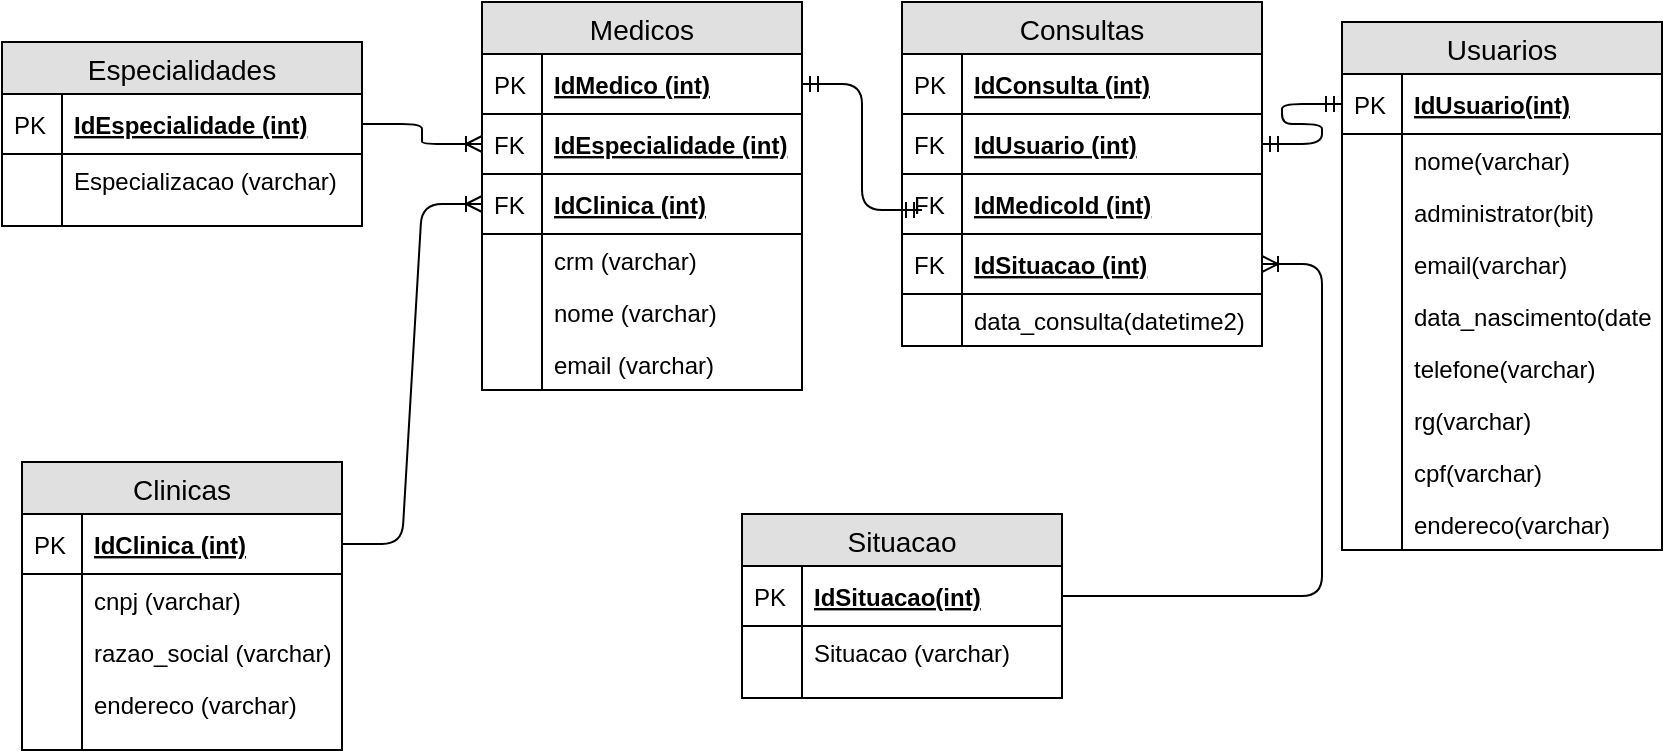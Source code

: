 <mxfile version="12.6.8" type="device"><diagram id="flEDnHjI2oHBPVkNlfks" name="Page-1"><mxGraphModel dx="1278" dy="531" grid="1" gridSize="10" guides="1" tooltips="1" connect="1" arrows="1" fold="1" page="1" pageScale="1" pageWidth="850" pageHeight="1100" math="0" shadow="0"><root><mxCell id="0"/><mxCell id="1" parent="0"/><mxCell id="y0l0myuw-zkmxOLGKVfl-25" value="Consultas" style="swimlane;fontStyle=0;childLayout=stackLayout;horizontal=1;startSize=26;fillColor=#e0e0e0;horizontalStack=0;resizeParent=1;resizeParentMax=0;resizeLast=0;collapsible=1;marginBottom=0;swimlaneFillColor=#ffffff;align=center;fontSize=14;" parent="1" vertex="1"><mxGeometry x="480" y="20" width="180" height="172" as="geometry"/></mxCell><mxCell id="y0l0myuw-zkmxOLGKVfl-26" value="IdConsulta (int)" style="shape=partialRectangle;top=0;left=0;right=0;bottom=1;align=left;verticalAlign=middle;fillColor=none;spacingLeft=34;spacingRight=4;overflow=hidden;rotatable=0;points=[[0,0.5],[1,0.5]];portConstraint=eastwest;dropTarget=0;fontStyle=5;fontSize=12;" parent="y0l0myuw-zkmxOLGKVfl-25" vertex="1"><mxGeometry y="26" width="180" height="30" as="geometry"/></mxCell><mxCell id="y0l0myuw-zkmxOLGKVfl-27" value="PK" style="shape=partialRectangle;top=0;left=0;bottom=0;fillColor=none;align=left;verticalAlign=middle;spacingLeft=4;spacingRight=4;overflow=hidden;rotatable=0;points=[];portConstraint=eastwest;part=1;fontSize=12;" parent="y0l0myuw-zkmxOLGKVfl-26" vertex="1" connectable="0"><mxGeometry width="30" height="30" as="geometry"/></mxCell><mxCell id="y0l0myuw-zkmxOLGKVfl-114" value="IdUsuario (int)" style="shape=partialRectangle;top=0;left=0;right=0;bottom=1;align=left;verticalAlign=middle;fillColor=none;spacingLeft=34;spacingRight=4;overflow=hidden;rotatable=0;points=[[0,0.5],[1,0.5]];portConstraint=eastwest;dropTarget=0;fontStyle=5;fontSize=12;" parent="y0l0myuw-zkmxOLGKVfl-25" vertex="1"><mxGeometry y="56" width="180" height="30" as="geometry"/></mxCell><mxCell id="y0l0myuw-zkmxOLGKVfl-115" value="FK" style="shape=partialRectangle;top=0;left=0;bottom=0;fillColor=none;align=left;verticalAlign=middle;spacingLeft=4;spacingRight=4;overflow=hidden;rotatable=0;points=[];portConstraint=eastwest;part=1;fontSize=12;" parent="y0l0myuw-zkmxOLGKVfl-114" vertex="1" connectable="0"><mxGeometry width="30" height="30" as="geometry"/></mxCell><mxCell id="y0l0myuw-zkmxOLGKVfl-116" value="IdMedicoId (int)" style="shape=partialRectangle;top=0;left=0;right=0;bottom=1;align=left;verticalAlign=middle;fillColor=none;spacingLeft=34;spacingRight=4;overflow=hidden;rotatable=0;points=[[0,0.5],[1,0.5]];portConstraint=eastwest;dropTarget=0;fontStyle=5;fontSize=12;" parent="y0l0myuw-zkmxOLGKVfl-25" vertex="1"><mxGeometry y="86" width="180" height="30" as="geometry"/></mxCell><mxCell id="y0l0myuw-zkmxOLGKVfl-117" value="FK" style="shape=partialRectangle;top=0;left=0;bottom=0;fillColor=none;align=left;verticalAlign=middle;spacingLeft=4;spacingRight=4;overflow=hidden;rotatable=0;points=[];portConstraint=eastwest;part=1;fontSize=12;" parent="y0l0myuw-zkmxOLGKVfl-116" vertex="1" connectable="0"><mxGeometry width="30" height="30" as="geometry"/></mxCell><mxCell id="y0l0myuw-zkmxOLGKVfl-118" value="" style="edgeStyle=entityRelationEdgeStyle;fontSize=12;html=1;endArrow=ERmandOne;startArrow=ERmandOne;" parent="y0l0myuw-zkmxOLGKVfl-25" source="y0l0myuw-zkmxOLGKVfl-59" edge="1"><mxGeometry width="100" height="100" relative="1" as="geometry"><mxPoint x="-80" y="104" as="sourcePoint"/><mxPoint x="10" y="104" as="targetPoint"/></mxGeometry></mxCell><mxCell id="y0l0myuw-zkmxOLGKVfl-149" value="IdSituacao (int)" style="shape=partialRectangle;top=0;left=0;right=0;bottom=1;align=left;verticalAlign=middle;fillColor=none;spacingLeft=34;spacingRight=4;overflow=hidden;rotatable=0;points=[[0,0.5],[1,0.5]];portConstraint=eastwest;dropTarget=0;fontStyle=5;fontSize=12;" parent="y0l0myuw-zkmxOLGKVfl-25" vertex="1"><mxGeometry y="116" width="180" height="30" as="geometry"/></mxCell><mxCell id="y0l0myuw-zkmxOLGKVfl-150" value="FK" style="shape=partialRectangle;top=0;left=0;bottom=0;fillColor=none;align=left;verticalAlign=middle;spacingLeft=4;spacingRight=4;overflow=hidden;rotatable=0;points=[];portConstraint=eastwest;part=1;fontSize=12;" parent="y0l0myuw-zkmxOLGKVfl-149" vertex="1" connectable="0"><mxGeometry width="30" height="30" as="geometry"/></mxCell><mxCell id="y0l0myuw-zkmxOLGKVfl-28" value="data_consulta(datetime2)" style="shape=partialRectangle;top=0;left=0;right=0;bottom=0;align=left;verticalAlign=top;fillColor=none;spacingLeft=34;spacingRight=4;overflow=hidden;rotatable=0;points=[[0,0.5],[1,0.5]];portConstraint=eastwest;dropTarget=0;fontSize=12;" parent="y0l0myuw-zkmxOLGKVfl-25" vertex="1"><mxGeometry y="146" width="180" height="26" as="geometry"/></mxCell><mxCell id="y0l0myuw-zkmxOLGKVfl-29" value="" style="shape=partialRectangle;top=0;left=0;bottom=0;fillColor=none;align=left;verticalAlign=top;spacingLeft=4;spacingRight=4;overflow=hidden;rotatable=0;points=[];portConstraint=eastwest;part=1;fontSize=12;" parent="y0l0myuw-zkmxOLGKVfl-28" vertex="1" connectable="0"><mxGeometry width="30" height="26" as="geometry"/></mxCell><mxCell id="y0l0myuw-zkmxOLGKVfl-47" value="Especialidades" style="swimlane;fontStyle=0;childLayout=stackLayout;horizontal=1;startSize=26;fillColor=#e0e0e0;horizontalStack=0;resizeParent=1;resizeParentMax=0;resizeLast=0;collapsible=1;marginBottom=0;swimlaneFillColor=#ffffff;align=center;fontSize=14;" parent="1" vertex="1"><mxGeometry x="30" y="40" width="180" height="92" as="geometry"/></mxCell><mxCell id="y0l0myuw-zkmxOLGKVfl-48" value="IdEspecialidade (int)" style="shape=partialRectangle;top=0;left=0;right=0;bottom=1;align=left;verticalAlign=middle;fillColor=none;spacingLeft=34;spacingRight=4;overflow=hidden;rotatable=0;points=[[0,0.5],[1,0.5]];portConstraint=eastwest;dropTarget=0;fontStyle=5;fontSize=12;" parent="y0l0myuw-zkmxOLGKVfl-47" vertex="1"><mxGeometry y="26" width="180" height="30" as="geometry"/></mxCell><mxCell id="y0l0myuw-zkmxOLGKVfl-49" value="PK" style="shape=partialRectangle;top=0;left=0;bottom=0;fillColor=none;align=left;verticalAlign=middle;spacingLeft=4;spacingRight=4;overflow=hidden;rotatable=0;points=[];portConstraint=eastwest;part=1;fontSize=12;" parent="y0l0myuw-zkmxOLGKVfl-48" vertex="1" connectable="0"><mxGeometry width="30" height="30" as="geometry"/></mxCell><mxCell id="y0l0myuw-zkmxOLGKVfl-50" value="Especializacao (varchar)" style="shape=partialRectangle;top=0;left=0;right=0;bottom=0;align=left;verticalAlign=top;fillColor=none;spacingLeft=34;spacingRight=4;overflow=hidden;rotatable=0;points=[[0,0.5],[1,0.5]];portConstraint=eastwest;dropTarget=0;fontSize=12;" parent="y0l0myuw-zkmxOLGKVfl-47" vertex="1"><mxGeometry y="56" width="180" height="26" as="geometry"/></mxCell><mxCell id="y0l0myuw-zkmxOLGKVfl-51" value="" style="shape=partialRectangle;top=0;left=0;bottom=0;fillColor=none;align=left;verticalAlign=top;spacingLeft=4;spacingRight=4;overflow=hidden;rotatable=0;points=[];portConstraint=eastwest;part=1;fontSize=12;" parent="y0l0myuw-zkmxOLGKVfl-50" vertex="1" connectable="0"><mxGeometry width="30" height="26" as="geometry"/></mxCell><mxCell id="y0l0myuw-zkmxOLGKVfl-56" value="" style="shape=partialRectangle;top=0;left=0;right=0;bottom=0;align=left;verticalAlign=top;fillColor=none;spacingLeft=34;spacingRight=4;overflow=hidden;rotatable=0;points=[[0,0.5],[1,0.5]];portConstraint=eastwest;dropTarget=0;fontSize=12;" parent="y0l0myuw-zkmxOLGKVfl-47" vertex="1"><mxGeometry y="82" width="180" height="10" as="geometry"/></mxCell><mxCell id="y0l0myuw-zkmxOLGKVfl-57" value="" style="shape=partialRectangle;top=0;left=0;bottom=0;fillColor=none;align=left;verticalAlign=top;spacingLeft=4;spacingRight=4;overflow=hidden;rotatable=0;points=[];portConstraint=eastwest;part=1;fontSize=12;" parent="y0l0myuw-zkmxOLGKVfl-56" vertex="1" connectable="0"><mxGeometry width="30" height="10" as="geometry"/></mxCell><mxCell id="y0l0myuw-zkmxOLGKVfl-58" value="Medicos" style="swimlane;fontStyle=0;childLayout=stackLayout;horizontal=1;startSize=26;fillColor=#e0e0e0;horizontalStack=0;resizeParent=1;resizeParentMax=0;resizeLast=0;collapsible=1;marginBottom=0;swimlaneFillColor=#ffffff;align=center;fontSize=14;" parent="1" vertex="1"><mxGeometry x="270" y="20" width="160" height="194" as="geometry"/></mxCell><mxCell id="y0l0myuw-zkmxOLGKVfl-59" value="IdMedico (int)" style="shape=partialRectangle;top=0;left=0;right=0;bottom=1;align=left;verticalAlign=middle;fillColor=none;spacingLeft=34;spacingRight=4;overflow=hidden;rotatable=0;points=[[0,0.5],[1,0.5]];portConstraint=eastwest;dropTarget=0;fontStyle=5;fontSize=12;" parent="y0l0myuw-zkmxOLGKVfl-58" vertex="1"><mxGeometry y="26" width="160" height="30" as="geometry"/></mxCell><mxCell id="y0l0myuw-zkmxOLGKVfl-60" value="PK" style="shape=partialRectangle;top=0;left=0;bottom=0;fillColor=none;align=left;verticalAlign=middle;spacingLeft=4;spacingRight=4;overflow=hidden;rotatable=0;points=[];portConstraint=eastwest;part=1;fontSize=12;" parent="y0l0myuw-zkmxOLGKVfl-59" vertex="1" connectable="0"><mxGeometry width="30" height="30" as="geometry"/></mxCell><mxCell id="y0l0myuw-zkmxOLGKVfl-85" value="IdEspecialidade (int)" style="shape=partialRectangle;top=0;left=0;right=0;bottom=1;align=left;verticalAlign=middle;fillColor=none;spacingLeft=34;spacingRight=4;overflow=hidden;rotatable=0;points=[[0,0.5],[1,0.5]];portConstraint=eastwest;dropTarget=0;fontStyle=5;fontSize=12;" parent="y0l0myuw-zkmxOLGKVfl-58" vertex="1"><mxGeometry y="56" width="160" height="30" as="geometry"/></mxCell><mxCell id="y0l0myuw-zkmxOLGKVfl-86" value="FK" style="shape=partialRectangle;top=0;left=0;bottom=0;fillColor=none;align=left;verticalAlign=middle;spacingLeft=4;spacingRight=4;overflow=hidden;rotatable=0;points=[];portConstraint=eastwest;part=1;fontSize=12;" parent="y0l0myuw-zkmxOLGKVfl-85" vertex="1" connectable="0"><mxGeometry width="30" height="30" as="geometry"/></mxCell><mxCell id="y0l0myuw-zkmxOLGKVfl-144" value="IdClinica (int)" style="shape=partialRectangle;top=0;left=0;right=0;bottom=1;align=left;verticalAlign=middle;fillColor=none;spacingLeft=34;spacingRight=4;overflow=hidden;rotatable=0;points=[[0,0.5],[1,0.5]];portConstraint=eastwest;dropTarget=0;fontStyle=5;fontSize=12;" parent="y0l0myuw-zkmxOLGKVfl-58" vertex="1"><mxGeometry y="86" width="160" height="30" as="geometry"/></mxCell><mxCell id="y0l0myuw-zkmxOLGKVfl-145" value="FK" style="shape=partialRectangle;top=0;left=0;bottom=0;fillColor=none;align=left;verticalAlign=middle;spacingLeft=4;spacingRight=4;overflow=hidden;rotatable=0;points=[];portConstraint=eastwest;part=1;fontSize=12;" parent="y0l0myuw-zkmxOLGKVfl-144" vertex="1" connectable="0"><mxGeometry width="30" height="30" as="geometry"/></mxCell><mxCell id="y0l0myuw-zkmxOLGKVfl-61" value="crm (varchar)" style="shape=partialRectangle;top=0;left=0;right=0;bottom=0;align=left;verticalAlign=top;fillColor=none;spacingLeft=34;spacingRight=4;overflow=hidden;rotatable=0;points=[[0,0.5],[1,0.5]];portConstraint=eastwest;dropTarget=0;fontSize=12;" parent="y0l0myuw-zkmxOLGKVfl-58" vertex="1"><mxGeometry y="116" width="160" height="26" as="geometry"/></mxCell><mxCell id="y0l0myuw-zkmxOLGKVfl-62" value="" style="shape=partialRectangle;top=0;left=0;bottom=0;fillColor=none;align=left;verticalAlign=top;spacingLeft=4;spacingRight=4;overflow=hidden;rotatable=0;points=[];portConstraint=eastwest;part=1;fontSize=12;" parent="y0l0myuw-zkmxOLGKVfl-61" vertex="1" connectable="0"><mxGeometry width="30" height="26" as="geometry"/></mxCell><mxCell id="y0l0myuw-zkmxOLGKVfl-69" value="nome (varchar)" style="shape=partialRectangle;top=0;left=0;right=0;bottom=0;align=left;verticalAlign=top;fillColor=none;spacingLeft=34;spacingRight=4;overflow=hidden;rotatable=0;points=[[0,0.5],[1,0.5]];portConstraint=eastwest;dropTarget=0;fontSize=12;" parent="y0l0myuw-zkmxOLGKVfl-58" vertex="1"><mxGeometry y="142" width="160" height="26" as="geometry"/></mxCell><mxCell id="y0l0myuw-zkmxOLGKVfl-70" value="" style="shape=partialRectangle;top=0;left=0;bottom=0;fillColor=none;align=left;verticalAlign=top;spacingLeft=4;spacingRight=4;overflow=hidden;rotatable=0;points=[];portConstraint=eastwest;part=1;fontSize=12;" parent="y0l0myuw-zkmxOLGKVfl-69" vertex="1" connectable="0"><mxGeometry width="30" height="26" as="geometry"/></mxCell><mxCell id="y0l0myuw-zkmxOLGKVfl-71" value="email (varchar)" style="shape=partialRectangle;top=0;left=0;right=0;bottom=0;align=left;verticalAlign=top;fillColor=none;spacingLeft=34;spacingRight=4;overflow=hidden;rotatable=0;points=[[0,0.5],[1,0.5]];portConstraint=eastwest;dropTarget=0;fontSize=12;" parent="y0l0myuw-zkmxOLGKVfl-58" vertex="1"><mxGeometry y="168" width="160" height="26" as="geometry"/></mxCell><mxCell id="y0l0myuw-zkmxOLGKVfl-72" value="" style="shape=partialRectangle;top=0;left=0;bottom=0;fillColor=none;align=left;verticalAlign=top;spacingLeft=4;spacingRight=4;overflow=hidden;rotatable=0;points=[];portConstraint=eastwest;part=1;fontSize=12;" parent="y0l0myuw-zkmxOLGKVfl-71" vertex="1" connectable="0"><mxGeometry width="30" height="26" as="geometry"/></mxCell><mxCell id="y0l0myuw-zkmxOLGKVfl-113" value="" style="edgeStyle=entityRelationEdgeStyle;fontSize=12;html=1;endArrow=ERoneToMany;entryX=0;entryY=0.5;entryDx=0;entryDy=0;" parent="1" source="y0l0myuw-zkmxOLGKVfl-48" target="y0l0myuw-zkmxOLGKVfl-85" edge="1"><mxGeometry width="100" height="100" relative="1" as="geometry"><mxPoint x="230" y="210" as="sourcePoint"/><mxPoint x="330" y="110" as="targetPoint"/></mxGeometry></mxCell><mxCell id="y0l0myuw-zkmxOLGKVfl-88" value="Usuarios" style="swimlane;fontStyle=0;childLayout=stackLayout;horizontal=1;startSize=26;fillColor=#e0e0e0;horizontalStack=0;resizeParent=1;resizeParentMax=0;resizeLast=0;collapsible=1;marginBottom=0;swimlaneFillColor=#ffffff;align=center;fontSize=14;" parent="1" vertex="1"><mxGeometry x="700" y="30" width="160" height="264" as="geometry"><mxRectangle x="610" y="250" width="100" height="26" as="alternateBounds"/></mxGeometry></mxCell><mxCell id="y0l0myuw-zkmxOLGKVfl-89" value="IdUsuario(int)" style="shape=partialRectangle;top=0;left=0;right=0;bottom=1;align=left;verticalAlign=middle;fillColor=none;spacingLeft=34;spacingRight=4;overflow=hidden;rotatable=0;points=[[0,0.5],[1,0.5]];portConstraint=eastwest;dropTarget=0;fontStyle=5;fontSize=12;" parent="y0l0myuw-zkmxOLGKVfl-88" vertex="1"><mxGeometry y="26" width="160" height="30" as="geometry"/></mxCell><mxCell id="y0l0myuw-zkmxOLGKVfl-90" value="PK" style="shape=partialRectangle;top=0;left=0;bottom=0;fillColor=none;align=left;verticalAlign=middle;spacingLeft=4;spacingRight=4;overflow=hidden;rotatable=0;points=[];portConstraint=eastwest;part=1;fontSize=12;" parent="y0l0myuw-zkmxOLGKVfl-89" vertex="1" connectable="0"><mxGeometry width="30" height="30" as="geometry"/></mxCell><mxCell id="y0l0myuw-zkmxOLGKVfl-91" value="nome(varchar)" style="shape=partialRectangle;top=0;left=0;right=0;bottom=0;align=left;verticalAlign=top;fillColor=none;spacingLeft=34;spacingRight=4;overflow=hidden;rotatable=0;points=[[0,0.5],[1,0.5]];portConstraint=eastwest;dropTarget=0;fontSize=12;" parent="y0l0myuw-zkmxOLGKVfl-88" vertex="1"><mxGeometry y="56" width="160" height="26" as="geometry"/></mxCell><mxCell id="y0l0myuw-zkmxOLGKVfl-92" value="" style="shape=partialRectangle;top=0;left=0;bottom=0;fillColor=none;align=left;verticalAlign=top;spacingLeft=4;spacingRight=4;overflow=hidden;rotatable=0;points=[];portConstraint=eastwest;part=1;fontSize=12;" parent="y0l0myuw-zkmxOLGKVfl-91" vertex="1" connectable="0"><mxGeometry width="30" height="26" as="geometry"/></mxCell><mxCell id="y0l0myuw-zkmxOLGKVfl-111" value="administrator(bit)" style="shape=partialRectangle;top=0;left=0;right=0;bottom=0;align=left;verticalAlign=top;fillColor=none;spacingLeft=34;spacingRight=4;overflow=hidden;rotatable=0;points=[[0,0.5],[1,0.5]];portConstraint=eastwest;dropTarget=0;fontSize=12;" parent="y0l0myuw-zkmxOLGKVfl-88" vertex="1"><mxGeometry y="82" width="160" height="26" as="geometry"/></mxCell><mxCell id="y0l0myuw-zkmxOLGKVfl-112" value="" style="shape=partialRectangle;top=0;left=0;bottom=0;fillColor=none;align=left;verticalAlign=top;spacingLeft=4;spacingRight=4;overflow=hidden;rotatable=0;points=[];portConstraint=eastwest;part=1;fontSize=12;" parent="y0l0myuw-zkmxOLGKVfl-111" vertex="1" connectable="0"><mxGeometry width="30" height="26" as="geometry"/></mxCell><mxCell id="y0l0myuw-zkmxOLGKVfl-93" value="email(varchar)" style="shape=partialRectangle;top=0;left=0;right=0;bottom=0;align=left;verticalAlign=top;fillColor=none;spacingLeft=34;spacingRight=4;overflow=hidden;rotatable=0;points=[[0,0.5],[1,0.5]];portConstraint=eastwest;dropTarget=0;fontSize=12;" parent="y0l0myuw-zkmxOLGKVfl-88" vertex="1"><mxGeometry y="108" width="160" height="26" as="geometry"/></mxCell><mxCell id="y0l0myuw-zkmxOLGKVfl-94" value="" style="shape=partialRectangle;top=0;left=0;bottom=0;fillColor=none;align=left;verticalAlign=top;spacingLeft=4;spacingRight=4;overflow=hidden;rotatable=0;points=[];portConstraint=eastwest;part=1;fontSize=12;" parent="y0l0myuw-zkmxOLGKVfl-93" vertex="1" connectable="0"><mxGeometry width="30" height="26" as="geometry"/></mxCell><mxCell id="y0l0myuw-zkmxOLGKVfl-95" value="data_nascimento(date)" style="shape=partialRectangle;top=0;left=0;right=0;bottom=0;align=left;verticalAlign=top;fillColor=none;spacingLeft=34;spacingRight=4;overflow=hidden;rotatable=0;points=[[0,0.5],[1,0.5]];portConstraint=eastwest;dropTarget=0;fontSize=12;" parent="y0l0myuw-zkmxOLGKVfl-88" vertex="1"><mxGeometry y="134" width="160" height="26" as="geometry"/></mxCell><mxCell id="y0l0myuw-zkmxOLGKVfl-96" value="" style="shape=partialRectangle;top=0;left=0;bottom=0;fillColor=none;align=left;verticalAlign=top;spacingLeft=4;spacingRight=4;overflow=hidden;rotatable=0;points=[];portConstraint=eastwest;part=1;fontSize=12;" parent="y0l0myuw-zkmxOLGKVfl-95" vertex="1" connectable="0"><mxGeometry width="30" height="26" as="geometry"/></mxCell><mxCell id="y0l0myuw-zkmxOLGKVfl-101" value="telefone(varchar)" style="shape=partialRectangle;top=0;left=0;right=0;bottom=0;align=left;verticalAlign=top;fillColor=none;spacingLeft=34;spacingRight=4;overflow=hidden;rotatable=0;points=[[0,0.5],[1,0.5]];portConstraint=eastwest;dropTarget=0;fontSize=12;" parent="y0l0myuw-zkmxOLGKVfl-88" vertex="1"><mxGeometry y="160" width="160" height="26" as="geometry"/></mxCell><mxCell id="y0l0myuw-zkmxOLGKVfl-102" value="" style="shape=partialRectangle;top=0;left=0;bottom=0;fillColor=none;align=left;verticalAlign=top;spacingLeft=4;spacingRight=4;overflow=hidden;rotatable=0;points=[];portConstraint=eastwest;part=1;fontSize=12;" parent="y0l0myuw-zkmxOLGKVfl-101" vertex="1" connectable="0"><mxGeometry width="30" height="26" as="geometry"/></mxCell><mxCell id="y0l0myuw-zkmxOLGKVfl-103" value="rg(varchar)" style="shape=partialRectangle;top=0;left=0;right=0;bottom=0;align=left;verticalAlign=top;fillColor=none;spacingLeft=34;spacingRight=4;overflow=hidden;rotatable=0;points=[[0,0.5],[1,0.5]];portConstraint=eastwest;dropTarget=0;fontSize=12;" parent="y0l0myuw-zkmxOLGKVfl-88" vertex="1"><mxGeometry y="186" width="160" height="26" as="geometry"/></mxCell><mxCell id="y0l0myuw-zkmxOLGKVfl-104" value="" style="shape=partialRectangle;top=0;left=0;bottom=0;fillColor=none;align=left;verticalAlign=top;spacingLeft=4;spacingRight=4;overflow=hidden;rotatable=0;points=[];portConstraint=eastwest;part=1;fontSize=12;" parent="y0l0myuw-zkmxOLGKVfl-103" vertex="1" connectable="0"><mxGeometry width="30" height="26" as="geometry"/></mxCell><mxCell id="y0l0myuw-zkmxOLGKVfl-105" value="cpf(varchar)" style="shape=partialRectangle;top=0;left=0;right=0;bottom=0;align=left;verticalAlign=top;fillColor=none;spacingLeft=34;spacingRight=4;overflow=hidden;rotatable=0;points=[[0,0.5],[1,0.5]];portConstraint=eastwest;dropTarget=0;fontSize=12;" parent="y0l0myuw-zkmxOLGKVfl-88" vertex="1"><mxGeometry y="212" width="160" height="26" as="geometry"/></mxCell><mxCell id="y0l0myuw-zkmxOLGKVfl-106" value="" style="shape=partialRectangle;top=0;left=0;bottom=0;fillColor=none;align=left;verticalAlign=top;spacingLeft=4;spacingRight=4;overflow=hidden;rotatable=0;points=[];portConstraint=eastwest;part=1;fontSize=12;" parent="y0l0myuw-zkmxOLGKVfl-105" vertex="1" connectable="0"><mxGeometry width="30" height="26" as="geometry"/></mxCell><mxCell id="y0l0myuw-zkmxOLGKVfl-107" value="endereco(varchar)" style="shape=partialRectangle;top=0;left=0;right=0;bottom=0;align=left;verticalAlign=top;fillColor=none;spacingLeft=34;spacingRight=4;overflow=hidden;rotatable=0;points=[[0,0.5],[1,0.5]];portConstraint=eastwest;dropTarget=0;fontSize=12;" parent="y0l0myuw-zkmxOLGKVfl-88" vertex="1"><mxGeometry y="238" width="160" height="26" as="geometry"/></mxCell><mxCell id="y0l0myuw-zkmxOLGKVfl-108" value="" style="shape=partialRectangle;top=0;left=0;bottom=0;fillColor=none;align=left;verticalAlign=top;spacingLeft=4;spacingRight=4;overflow=hidden;rotatable=0;points=[];portConstraint=eastwest;part=1;fontSize=12;" parent="y0l0myuw-zkmxOLGKVfl-107" vertex="1" connectable="0"><mxGeometry width="30" height="26" as="geometry"/></mxCell><mxCell id="y0l0myuw-zkmxOLGKVfl-119" value="" style="edgeStyle=entityRelationEdgeStyle;fontSize=12;html=1;endArrow=ERmandOne;startArrow=ERmandOne;" parent="1" source="y0l0myuw-zkmxOLGKVfl-114" target="y0l0myuw-zkmxOLGKVfl-89" edge="1"><mxGeometry width="100" height="100" relative="1" as="geometry"><mxPoint x="450" y="350" as="sourcePoint"/><mxPoint x="550" y="250" as="targetPoint"/></mxGeometry></mxCell><mxCell id="y0l0myuw-zkmxOLGKVfl-133" value="Clinicas" style="swimlane;fontStyle=0;childLayout=stackLayout;horizontal=1;startSize=26;fillColor=#e0e0e0;horizontalStack=0;resizeParent=1;resizeParentMax=0;resizeLast=0;collapsible=1;marginBottom=0;swimlaneFillColor=#ffffff;align=center;fontSize=14;" parent="1" vertex="1"><mxGeometry x="40" y="250" width="160" height="144" as="geometry"/></mxCell><mxCell id="y0l0myuw-zkmxOLGKVfl-134" value="IdClinica (int)" style="shape=partialRectangle;top=0;left=0;right=0;bottom=1;align=left;verticalAlign=middle;fillColor=none;spacingLeft=34;spacingRight=4;overflow=hidden;rotatable=0;points=[[0,0.5],[1,0.5]];portConstraint=eastwest;dropTarget=0;fontStyle=5;fontSize=12;" parent="y0l0myuw-zkmxOLGKVfl-133" vertex="1"><mxGeometry y="26" width="160" height="30" as="geometry"/></mxCell><mxCell id="y0l0myuw-zkmxOLGKVfl-135" value="PK" style="shape=partialRectangle;top=0;left=0;bottom=0;fillColor=none;align=left;verticalAlign=middle;spacingLeft=4;spacingRight=4;overflow=hidden;rotatable=0;points=[];portConstraint=eastwest;part=1;fontSize=12;" parent="y0l0myuw-zkmxOLGKVfl-134" vertex="1" connectable="0"><mxGeometry width="30" height="30" as="geometry"/></mxCell><mxCell id="y0l0myuw-zkmxOLGKVfl-136" value="cnpj (varchar)" style="shape=partialRectangle;top=0;left=0;right=0;bottom=0;align=left;verticalAlign=top;fillColor=none;spacingLeft=34;spacingRight=4;overflow=hidden;rotatable=0;points=[[0,0.5],[1,0.5]];portConstraint=eastwest;dropTarget=0;fontSize=12;" parent="y0l0myuw-zkmxOLGKVfl-133" vertex="1"><mxGeometry y="56" width="160" height="26" as="geometry"/></mxCell><mxCell id="y0l0myuw-zkmxOLGKVfl-137" value="" style="shape=partialRectangle;top=0;left=0;bottom=0;fillColor=none;align=left;verticalAlign=top;spacingLeft=4;spacingRight=4;overflow=hidden;rotatable=0;points=[];portConstraint=eastwest;part=1;fontSize=12;" parent="y0l0myuw-zkmxOLGKVfl-136" vertex="1" connectable="0"><mxGeometry width="30" height="26" as="geometry"/></mxCell><mxCell id="y0l0myuw-zkmxOLGKVfl-138" value="razao_social (varchar)" style="shape=partialRectangle;top=0;left=0;right=0;bottom=0;align=left;verticalAlign=top;fillColor=none;spacingLeft=34;spacingRight=4;overflow=hidden;rotatable=0;points=[[0,0.5],[1,0.5]];portConstraint=eastwest;dropTarget=0;fontSize=12;" parent="y0l0myuw-zkmxOLGKVfl-133" vertex="1"><mxGeometry y="82" width="160" height="26" as="geometry"/></mxCell><mxCell id="y0l0myuw-zkmxOLGKVfl-139" value="" style="shape=partialRectangle;top=0;left=0;bottom=0;fillColor=none;align=left;verticalAlign=top;spacingLeft=4;spacingRight=4;overflow=hidden;rotatable=0;points=[];portConstraint=eastwest;part=1;fontSize=12;" parent="y0l0myuw-zkmxOLGKVfl-138" vertex="1" connectable="0"><mxGeometry width="30" height="26" as="geometry"/></mxCell><mxCell id="y0l0myuw-zkmxOLGKVfl-147" value="endereco (varchar)" style="shape=partialRectangle;top=0;left=0;right=0;bottom=0;align=left;verticalAlign=top;fillColor=none;spacingLeft=34;spacingRight=4;overflow=hidden;rotatable=0;points=[[0,0.5],[1,0.5]];portConstraint=eastwest;dropTarget=0;fontSize=12;" parent="y0l0myuw-zkmxOLGKVfl-133" vertex="1"><mxGeometry y="108" width="160" height="26" as="geometry"/></mxCell><mxCell id="y0l0myuw-zkmxOLGKVfl-148" value="" style="shape=partialRectangle;top=0;left=0;bottom=0;fillColor=none;align=left;verticalAlign=top;spacingLeft=4;spacingRight=4;overflow=hidden;rotatable=0;points=[];portConstraint=eastwest;part=1;fontSize=12;" parent="y0l0myuw-zkmxOLGKVfl-147" vertex="1" connectable="0"><mxGeometry width="30" height="26" as="geometry"/></mxCell><mxCell id="y0l0myuw-zkmxOLGKVfl-142" value="" style="shape=partialRectangle;top=0;left=0;right=0;bottom=0;align=left;verticalAlign=top;fillColor=none;spacingLeft=34;spacingRight=4;overflow=hidden;rotatable=0;points=[[0,0.5],[1,0.5]];portConstraint=eastwest;dropTarget=0;fontSize=12;" parent="y0l0myuw-zkmxOLGKVfl-133" vertex="1"><mxGeometry y="134" width="160" height="10" as="geometry"/></mxCell><mxCell id="y0l0myuw-zkmxOLGKVfl-143" value="" style="shape=partialRectangle;top=0;left=0;bottom=0;fillColor=none;align=left;verticalAlign=top;spacingLeft=4;spacingRight=4;overflow=hidden;rotatable=0;points=[];portConstraint=eastwest;part=1;fontSize=12;" parent="y0l0myuw-zkmxOLGKVfl-142" vertex="1" connectable="0"><mxGeometry width="30" height="10" as="geometry"/></mxCell><mxCell id="y0l0myuw-zkmxOLGKVfl-146" value="" style="edgeStyle=entityRelationEdgeStyle;fontSize=12;html=1;endArrow=ERoneToMany;" parent="1" source="y0l0myuw-zkmxOLGKVfl-134" target="y0l0myuw-zkmxOLGKVfl-144" edge="1"><mxGeometry width="100" height="100" relative="1" as="geometry"><mxPoint x="30" y="520" as="sourcePoint"/><mxPoint x="130" y="420" as="targetPoint"/></mxGeometry></mxCell><mxCell id="y0l0myuw-zkmxOLGKVfl-151" value="Situacao" style="swimlane;fontStyle=0;childLayout=stackLayout;horizontal=1;startSize=26;fillColor=#e0e0e0;horizontalStack=0;resizeParent=1;resizeParentMax=0;resizeLast=0;collapsible=1;marginBottom=0;swimlaneFillColor=#ffffff;align=center;fontSize=14;" parent="1" vertex="1"><mxGeometry x="400" y="276" width="160" height="92" as="geometry"/></mxCell><mxCell id="y0l0myuw-zkmxOLGKVfl-152" value="IdSituacao(int)" style="shape=partialRectangle;top=0;left=0;right=0;bottom=1;align=left;verticalAlign=middle;fillColor=none;spacingLeft=34;spacingRight=4;overflow=hidden;rotatable=0;points=[[0,0.5],[1,0.5]];portConstraint=eastwest;dropTarget=0;fontStyle=5;fontSize=12;" parent="y0l0myuw-zkmxOLGKVfl-151" vertex="1"><mxGeometry y="26" width="160" height="30" as="geometry"/></mxCell><mxCell id="y0l0myuw-zkmxOLGKVfl-153" value="PK" style="shape=partialRectangle;top=0;left=0;bottom=0;fillColor=none;align=left;verticalAlign=middle;spacingLeft=4;spacingRight=4;overflow=hidden;rotatable=0;points=[];portConstraint=eastwest;part=1;fontSize=12;" parent="y0l0myuw-zkmxOLGKVfl-152" vertex="1" connectable="0"><mxGeometry width="30" height="30" as="geometry"/></mxCell><mxCell id="y0l0myuw-zkmxOLGKVfl-154" value="Situacao (varchar)" style="shape=partialRectangle;top=0;left=0;right=0;bottom=0;align=left;verticalAlign=top;fillColor=none;spacingLeft=34;spacingRight=4;overflow=hidden;rotatable=0;points=[[0,0.5],[1,0.5]];portConstraint=eastwest;dropTarget=0;fontSize=12;" parent="y0l0myuw-zkmxOLGKVfl-151" vertex="1"><mxGeometry y="56" width="160" height="26" as="geometry"/></mxCell><mxCell id="y0l0myuw-zkmxOLGKVfl-155" value="" style="shape=partialRectangle;top=0;left=0;bottom=0;fillColor=none;align=left;verticalAlign=top;spacingLeft=4;spacingRight=4;overflow=hidden;rotatable=0;points=[];portConstraint=eastwest;part=1;fontSize=12;" parent="y0l0myuw-zkmxOLGKVfl-154" vertex="1" connectable="0"><mxGeometry width="30" height="26" as="geometry"/></mxCell><mxCell id="y0l0myuw-zkmxOLGKVfl-160" value="" style="shape=partialRectangle;top=0;left=0;right=0;bottom=0;align=left;verticalAlign=top;fillColor=none;spacingLeft=34;spacingRight=4;overflow=hidden;rotatable=0;points=[[0,0.5],[1,0.5]];portConstraint=eastwest;dropTarget=0;fontSize=12;" parent="y0l0myuw-zkmxOLGKVfl-151" vertex="1"><mxGeometry y="82" width="160" height="10" as="geometry"/></mxCell><mxCell id="y0l0myuw-zkmxOLGKVfl-161" value="" style="shape=partialRectangle;top=0;left=0;bottom=0;fillColor=none;align=left;verticalAlign=top;spacingLeft=4;spacingRight=4;overflow=hidden;rotatable=0;points=[];portConstraint=eastwest;part=1;fontSize=12;" parent="y0l0myuw-zkmxOLGKVfl-160" vertex="1" connectable="0"><mxGeometry width="30" height="10" as="geometry"/></mxCell><mxCell id="y0l0myuw-zkmxOLGKVfl-162" value="" style="edgeStyle=entityRelationEdgeStyle;fontSize=12;html=1;endArrow=ERoneToMany;" parent="1" source="y0l0myuw-zkmxOLGKVfl-152" target="y0l0myuw-zkmxOLGKVfl-149" edge="1"><mxGeometry width="100" height="100" relative="1" as="geometry"><mxPoint x="30" y="540" as="sourcePoint"/><mxPoint x="130" y="440" as="targetPoint"/></mxGeometry></mxCell></root></mxGraphModel></diagram></mxfile>